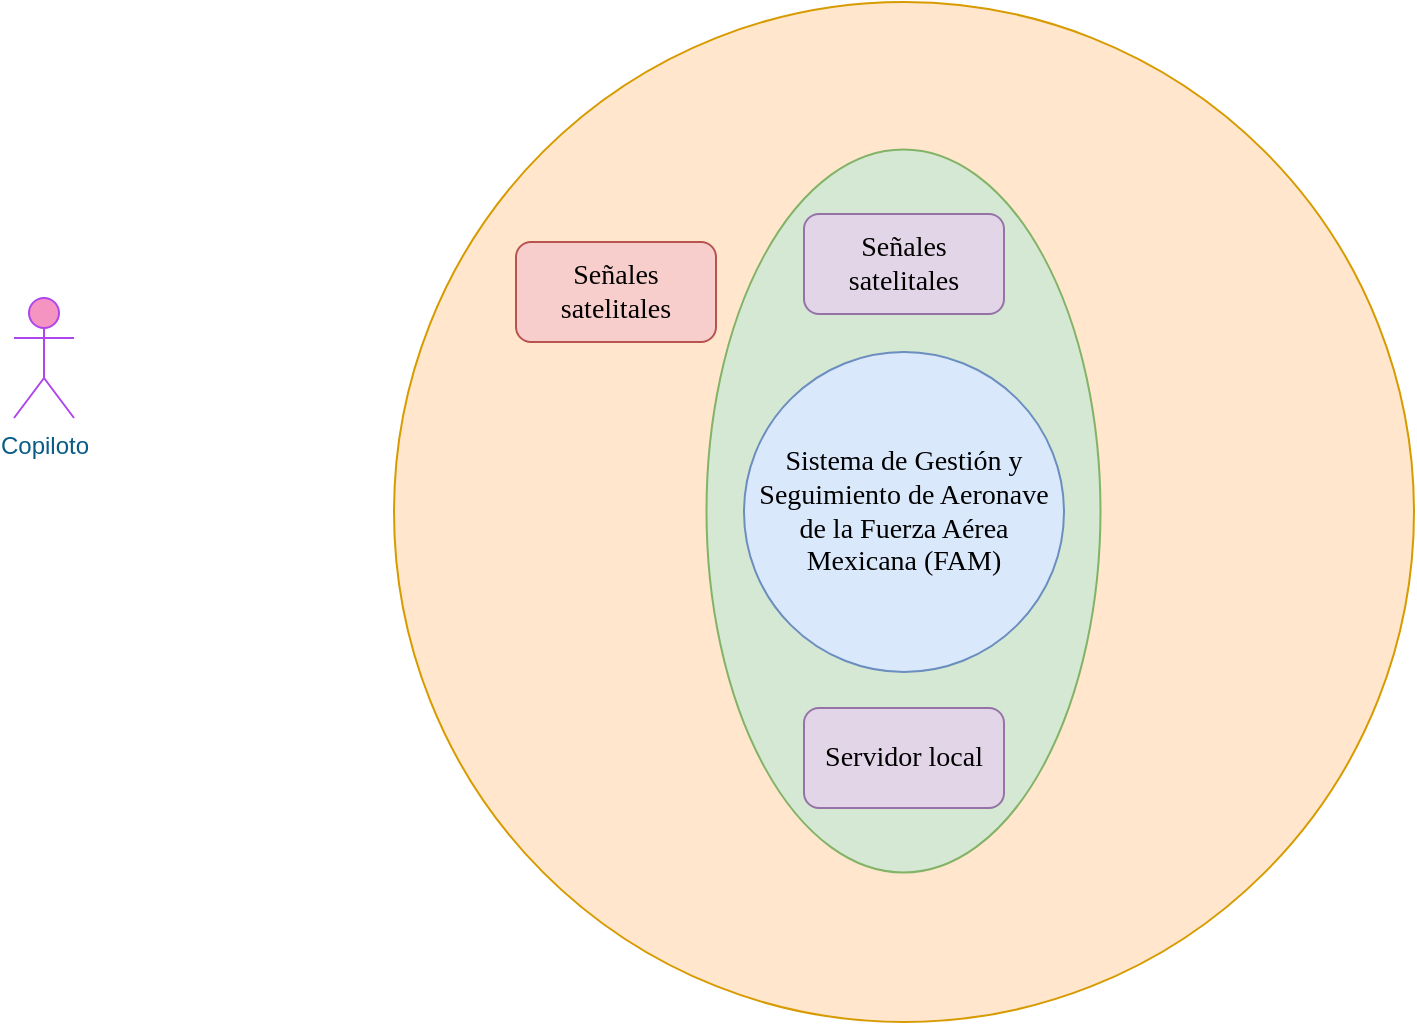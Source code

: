 <mxfile version="14.6.3" type="github">
  <diagram id="GveNMg5q78UsmyiGZh5K" name="Page-1">
    <mxGraphModel dx="1180" dy="649" grid="1" gridSize="10" guides="1" tooltips="1" connect="1" arrows="1" fold="1" page="1" pageScale="1" pageWidth="1169" pageHeight="1654" math="0" shadow="0">
      <root>
        <mxCell id="0" />
        <mxCell id="1" parent="0" />
        <mxCell id="1YIWR8wUZ5SWNWeQob_Y-1" value="Copiloto" style="shape=umlActor;verticalLabelPosition=bottom;verticalAlign=top;html=1;fillColor=#F694C1;strokeColor=#AF45ED;fontColor=#095C86;" parent="1" vertex="1">
          <mxGeometry x="140" y="720" width="30" height="60" as="geometry" />
        </mxCell>
        <mxCell id="zSkP5wXfmLBFlMabcY_Y-1" value="" style="ellipse;whiteSpace=wrap;html=1;aspect=fixed;fillColor=#ffe6cc;strokeColor=#d79b00;" vertex="1" parent="1">
          <mxGeometry x="330" y="572" width="510" height="510" as="geometry" />
        </mxCell>
        <mxCell id="FUtJq2U_WDQREWEvUmUn-2" value="" style="ellipse;whiteSpace=wrap;html=1;rounded=0;sketch=0;fontFamily=Tahoma;fontSize=14;strokeColor=#82b366;fillColor=#d5e8d4;rotation=90;" parent="1" vertex="1">
          <mxGeometry x="404" y="728" width="361.5" height="197" as="geometry" />
        </mxCell>
        <mxCell id="FUtJq2U_WDQREWEvUmUn-1" value="Sistema de Gestión y Seguimiento de Aeronave de la Fuerza Aérea Mexicana (FAM)" style="ellipse;rounded=0;sketch=0;strokeColor=#6c8ebf;fillColor=#dae8fc;rotation=90;verticalAlign=middle;horizontal=0;fontStyle=0;fontSize=14;fontFamily=Tahoma;align=center;whiteSpace=wrap;" parent="1" vertex="1">
          <mxGeometry x="505" y="747" width="160" height="160" as="geometry" />
        </mxCell>
        <mxCell id="FUtJq2U_WDQREWEvUmUn-3" value="Señales satelitales" style="rounded=1;whiteSpace=wrap;html=1;sketch=0;fontFamily=Tahoma;fontSize=14;strokeColor=#9673a6;fillColor=#e1d5e7;align=center;" parent="1" vertex="1">
          <mxGeometry x="535" y="678" width="100" height="50" as="geometry" />
        </mxCell>
        <mxCell id="FUtJq2U_WDQREWEvUmUn-4" value="Servidor local" style="rounded=1;whiteSpace=wrap;html=1;sketch=0;fontFamily=Tahoma;fontSize=14;strokeColor=#9673a6;fillColor=#e1d5e7;align=center;" parent="1" vertex="1">
          <mxGeometry x="535" y="925" width="100" height="50" as="geometry" />
        </mxCell>
        <mxCell id="zSkP5wXfmLBFlMabcY_Y-2" value="Señales satelitales" style="rounded=1;whiteSpace=wrap;html=1;sketch=0;fontFamily=Tahoma;fontSize=14;strokeColor=#b85450;fillColor=#f8cecc;align=center;" vertex="1" parent="1">
          <mxGeometry x="391" y="692" width="100" height="50" as="geometry" />
        </mxCell>
      </root>
    </mxGraphModel>
  </diagram>
</mxfile>
